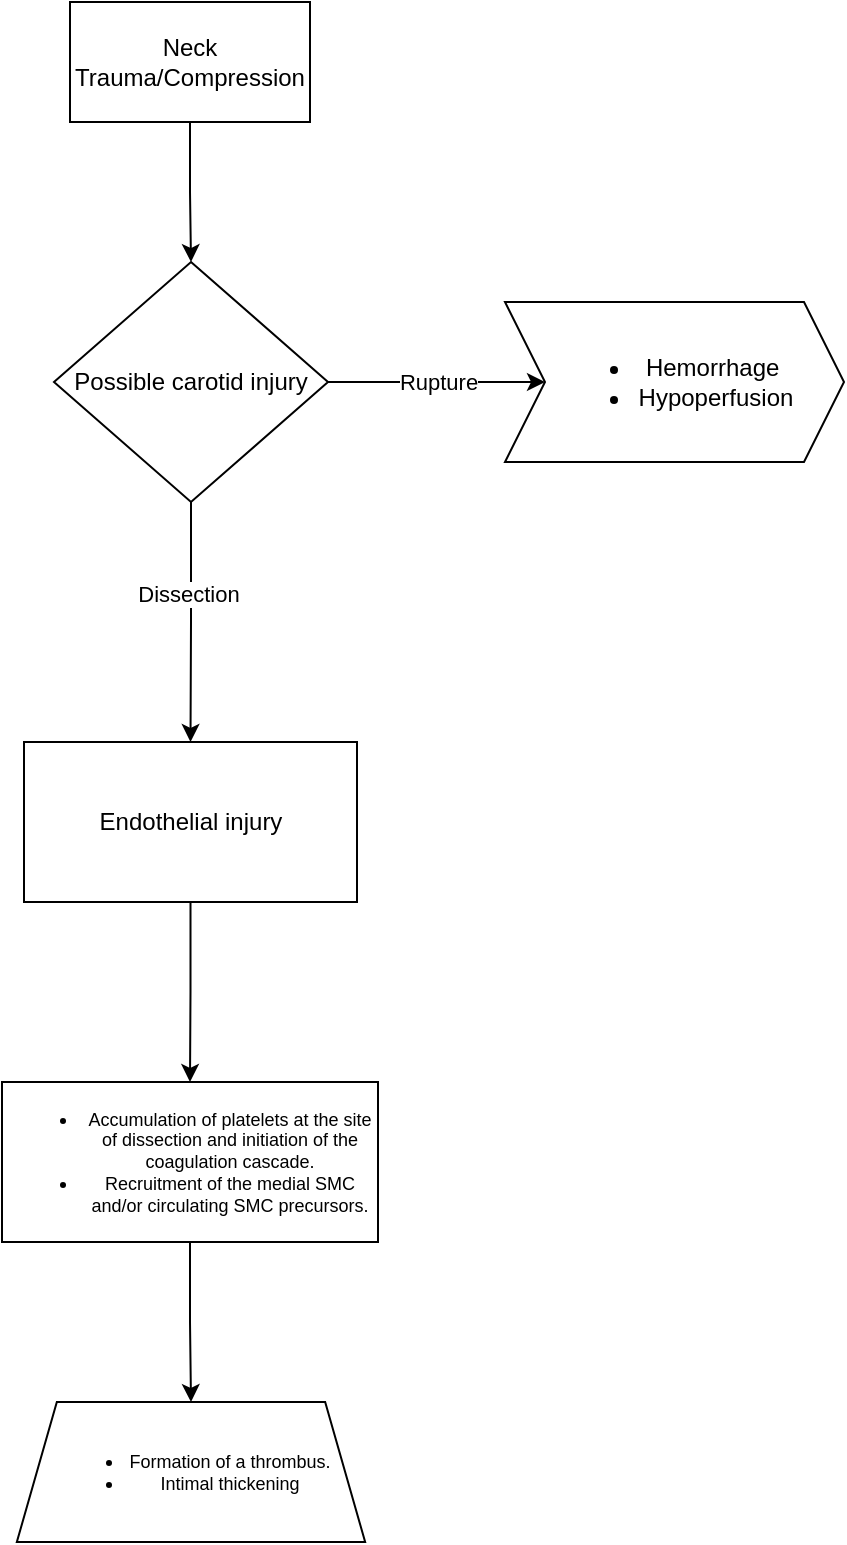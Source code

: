 <mxfile version="22.1.5" type="github">
  <diagram name="Page-1" id="c7558073-3199-34d8-9f00-42111426c3f3">
    <mxGraphModel dx="590" dy="265" grid="1" gridSize="10" guides="1" tooltips="1" connect="1" arrows="1" fold="1" page="1" pageScale="1" pageWidth="826" pageHeight="1169" background="none" math="0" shadow="0">
      <root>
        <mxCell id="0" />
        <mxCell id="1" parent="0" />
        <mxCell id="sDyi8eW20SHPn1gKo8Qu-98" value="" style="edgeStyle=orthogonalEdgeStyle;rounded=0;orthogonalLoop=1;jettySize=auto;html=1;" edge="1" parent="1" source="sDyi8eW20SHPn1gKo8Qu-96" target="sDyi8eW20SHPn1gKo8Qu-97">
          <mxGeometry relative="1" as="geometry" />
        </mxCell>
        <mxCell id="sDyi8eW20SHPn1gKo8Qu-96" value="Neck Trauma/Compression" style="rounded=0;whiteSpace=wrap;html=1;" vertex="1" parent="1">
          <mxGeometry x="353" y="10" width="120" height="60" as="geometry" />
        </mxCell>
        <mxCell id="sDyi8eW20SHPn1gKo8Qu-100" value="Rupture" style="edgeStyle=orthogonalEdgeStyle;rounded=0;orthogonalLoop=1;jettySize=auto;html=1;" edge="1" parent="1" source="sDyi8eW20SHPn1gKo8Qu-97" target="sDyi8eW20SHPn1gKo8Qu-99">
          <mxGeometry relative="1" as="geometry" />
        </mxCell>
        <mxCell id="sDyi8eW20SHPn1gKo8Qu-102" value="" style="edgeStyle=orthogonalEdgeStyle;rounded=0;orthogonalLoop=1;jettySize=auto;html=1;" edge="1" parent="1" source="sDyi8eW20SHPn1gKo8Qu-97" target="sDyi8eW20SHPn1gKo8Qu-101">
          <mxGeometry relative="1" as="geometry" />
        </mxCell>
        <mxCell id="sDyi8eW20SHPn1gKo8Qu-103" value="Dissection" style="edgeLabel;html=1;align=center;verticalAlign=middle;resizable=0;points=[];" vertex="1" connectable="0" parent="sDyi8eW20SHPn1gKo8Qu-102">
          <mxGeometry x="-0.234" y="-2" relative="1" as="geometry">
            <mxPoint as="offset" />
          </mxGeometry>
        </mxCell>
        <mxCell id="sDyi8eW20SHPn1gKo8Qu-97" value="Possible carotid injury" style="rhombus;whiteSpace=wrap;html=1;rounded=0;" vertex="1" parent="1">
          <mxGeometry x="345" y="140" width="137" height="120" as="geometry" />
        </mxCell>
        <mxCell id="sDyi8eW20SHPn1gKo8Qu-99" value="&lt;ul&gt;&lt;li&gt;Hemorrhage&amp;nbsp;&lt;/li&gt;&lt;li&gt;Hypoperfusion&lt;/li&gt;&lt;/ul&gt;" style="shape=step;perimeter=stepPerimeter;whiteSpace=wrap;html=1;fixedSize=1;rounded=0;" vertex="1" parent="1">
          <mxGeometry x="570.5" y="160" width="169.5" height="80" as="geometry" />
        </mxCell>
        <mxCell id="sDyi8eW20SHPn1gKo8Qu-105" value="" style="edgeStyle=orthogonalEdgeStyle;rounded=0;orthogonalLoop=1;jettySize=auto;html=1;" edge="1" parent="1" source="sDyi8eW20SHPn1gKo8Qu-101" target="sDyi8eW20SHPn1gKo8Qu-104">
          <mxGeometry relative="1" as="geometry" />
        </mxCell>
        <mxCell id="sDyi8eW20SHPn1gKo8Qu-101" value="&lt;span style=&quot;background-color: initial;&quot;&gt;Endothelial injury&lt;/span&gt;" style="whiteSpace=wrap;html=1;rounded=0;" vertex="1" parent="1">
          <mxGeometry x="330" y="380" width="166.5" height="80" as="geometry" />
        </mxCell>
        <mxCell id="sDyi8eW20SHPn1gKo8Qu-107" value="" style="edgeStyle=orthogonalEdgeStyle;rounded=0;orthogonalLoop=1;jettySize=auto;html=1;" edge="1" parent="1" source="sDyi8eW20SHPn1gKo8Qu-104" target="sDyi8eW20SHPn1gKo8Qu-106">
          <mxGeometry relative="1" as="geometry" />
        </mxCell>
        <mxCell id="sDyi8eW20SHPn1gKo8Qu-104" value="&lt;ul style=&quot;font-size: 9px;&quot;&gt;&lt;li&gt;Accumulation of platelets at the site of dissection and initiation of the coagulation cascade.&lt;/li&gt;&lt;li&gt;Recruitment of the medial SMC and/or circulating SMC precursors.&lt;/li&gt;&lt;/ul&gt;" style="whiteSpace=wrap;html=1;rounded=0;" vertex="1" parent="1">
          <mxGeometry x="319" y="550" width="188" height="80" as="geometry" />
        </mxCell>
        <mxCell id="sDyi8eW20SHPn1gKo8Qu-106" value="&lt;ul style=&quot;font-size: 9px;&quot;&gt;&lt;li&gt;Formation of a thrombus.&lt;/li&gt;&lt;li&gt;Intimal thickening&lt;/li&gt;&lt;/ul&gt;" style="shape=trapezoid;perimeter=trapezoidPerimeter;whiteSpace=wrap;html=1;fixedSize=1;rounded=0;" vertex="1" parent="1">
          <mxGeometry x="326.42" y="710" width="174.16" height="70" as="geometry" />
        </mxCell>
      </root>
    </mxGraphModel>
  </diagram>
</mxfile>
